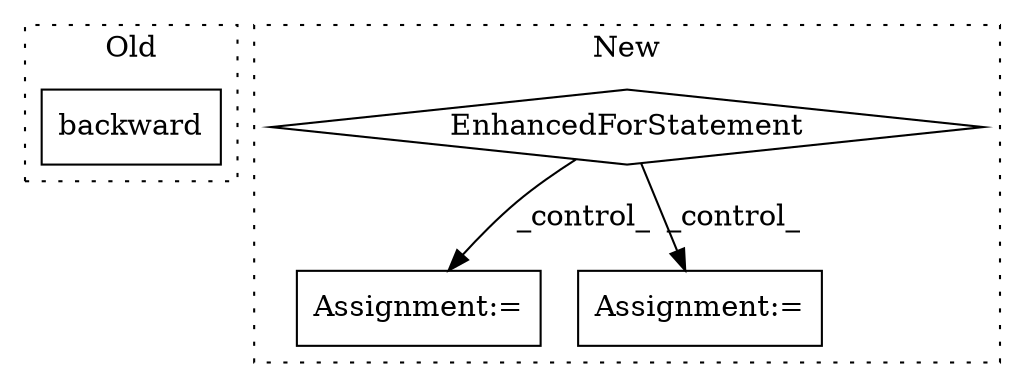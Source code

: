 digraph G {
subgraph cluster0 {
1 [label="backward" a="32" s="7748" l="10" shape="box"];
label = "Old";
style="dotted";
}
subgraph cluster1 {
2 [label="EnhancedForStatement" a="70" s="8568,8668" l="63,2" shape="diamond"];
3 [label="Assignment:=" a="7" s="8797,8888" l="57,2" shape="box"];
4 [label="Assignment:=" a="7" s="8748" l="1" shape="box"];
label = "New";
style="dotted";
}
2 -> 4 [label="_control_"];
2 -> 3 [label="_control_"];
}